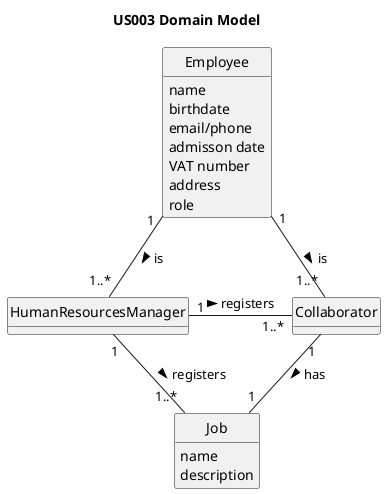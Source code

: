 @startuml
skinparam monochrome true
skinparam packageStyle rectangle
skinparam shadowing false
'skinparam linetype ortho
'left to right direction
skinparam classAttributeIconSize 0
hide circle
hide methods

title US003 Domain Model

'class Platform {
'  -description
'}
class Employee {
    name
    birthdate
    email/phone
    admisson date
    VAT number
    address
    role
}

class Collaborator{

}

class Job{
    name
    description
}

class HumanResourcesManager{
}

HumanResourcesManager "1" - "1..*" Collaborator : registers >
Collaborator "1" -- "1" Job : has >
HumanResourcesManager "1" -- "1..*" Job : registers >
Employee "1" -- "1..*" HumanResourcesManager : is >
Employee "1" -- "1..*" Collaborator : is >


@enduml